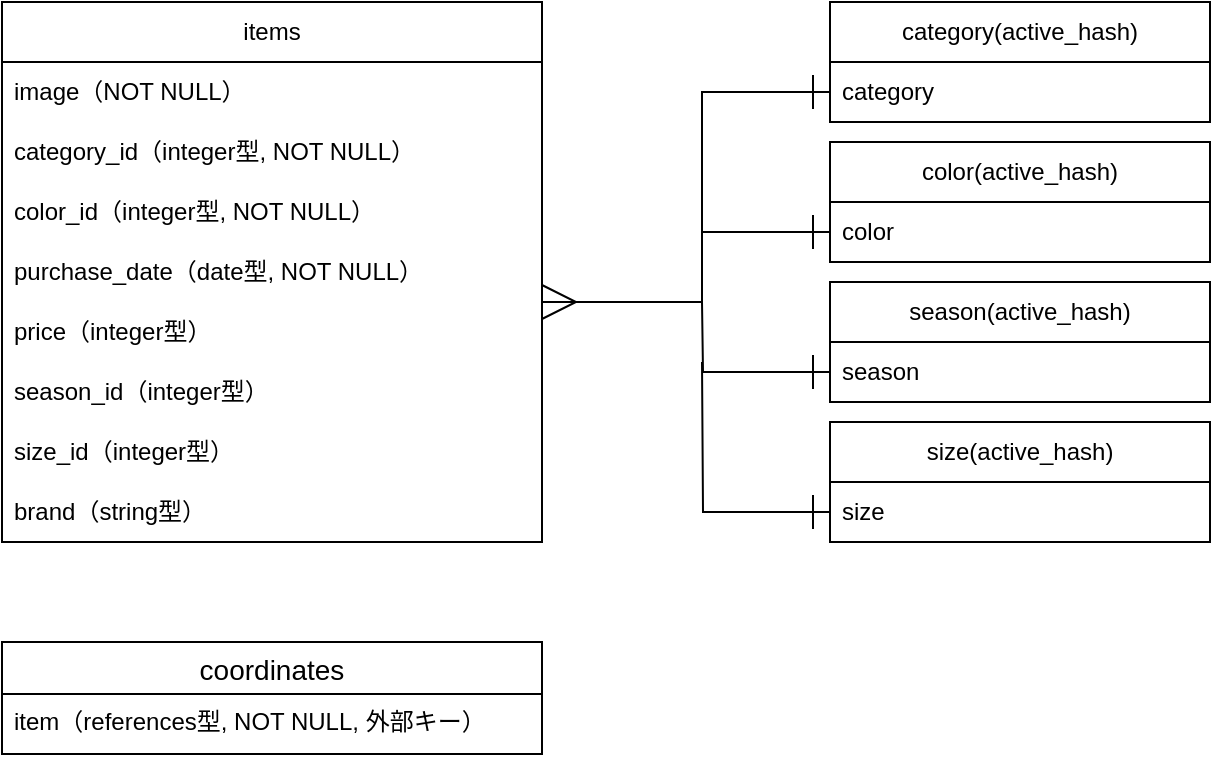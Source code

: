<mxfile>
    <diagram name="ページ1" id="d8CI0lNI2DQaHyupYCYN">
        <mxGraphModel dx="1125" dy="838" grid="1" gridSize="10" guides="1" tooltips="1" connect="1" arrows="1" fold="1" page="1" pageScale="1" pageWidth="827" pageHeight="1169" math="0" shadow="0">
            <root>
                <mxCell id="0"/>
                <mxCell id="1" parent="0"/>
                <mxCell id="HMkPCI-35cjC-nzHi5u1-1" value="items" style="swimlane;fontStyle=0;childLayout=stackLayout;horizontal=1;startSize=30;horizontalStack=0;resizeParent=1;resizeParentMax=0;resizeLast=0;collapsible=1;marginBottom=0;whiteSpace=wrap;html=1;" parent="1" vertex="1">
                    <mxGeometry y="50" width="270" height="270" as="geometry"/>
                </mxCell>
                <mxCell id="HMkPCI-35cjC-nzHi5u1-2" value="image（NOT NULL）" style="text;strokeColor=none;fillColor=none;align=left;verticalAlign=middle;spacingLeft=4;spacingRight=4;overflow=hidden;points=[[0,0.5],[1,0.5]];portConstraint=eastwest;rotatable=0;whiteSpace=wrap;html=1;" parent="HMkPCI-35cjC-nzHi5u1-1" vertex="1">
                    <mxGeometry y="30" width="270" height="30" as="geometry"/>
                </mxCell>
                <mxCell id="HMkPCI-35cjC-nzHi5u1-3" value="category_id（integer型, NOT NULL）" style="text;strokeColor=none;fillColor=none;align=left;verticalAlign=middle;spacingLeft=4;spacingRight=4;overflow=hidden;points=[[0,0.5],[1,0.5]];portConstraint=eastwest;rotatable=0;whiteSpace=wrap;html=1;" parent="HMkPCI-35cjC-nzHi5u1-1" vertex="1">
                    <mxGeometry y="60" width="270" height="30" as="geometry"/>
                </mxCell>
                <mxCell id="HMkPCI-35cjC-nzHi5u1-6" value="color_id（integer型, NOT NULL）" style="text;strokeColor=none;fillColor=none;align=left;verticalAlign=middle;spacingLeft=4;spacingRight=4;overflow=hidden;points=[[0,0.5],[1,0.5]];portConstraint=eastwest;rotatable=0;whiteSpace=wrap;html=1;" parent="HMkPCI-35cjC-nzHi5u1-1" vertex="1">
                    <mxGeometry y="90" width="270" height="30" as="geometry"/>
                </mxCell>
                <mxCell id="HMkPCI-35cjC-nzHi5u1-7" value="purchase_date（date型, NOT NULL）" style="text;strokeColor=none;fillColor=none;align=left;verticalAlign=middle;spacingLeft=4;spacingRight=4;overflow=hidden;points=[[0,0.5],[1,0.5]];portConstraint=eastwest;rotatable=0;whiteSpace=wrap;html=1;" parent="HMkPCI-35cjC-nzHi5u1-1" vertex="1">
                    <mxGeometry y="120" width="270" height="30" as="geometry"/>
                </mxCell>
                <mxCell id="HMkPCI-35cjC-nzHi5u1-8" value="price（integer型）" style="text;strokeColor=none;fillColor=none;align=left;verticalAlign=middle;spacingLeft=4;spacingRight=4;overflow=hidden;points=[[0,0.5],[1,0.5]];portConstraint=eastwest;rotatable=0;whiteSpace=wrap;html=1;" parent="HMkPCI-35cjC-nzHi5u1-1" vertex="1">
                    <mxGeometry y="150" width="270" height="30" as="geometry"/>
                </mxCell>
                <mxCell id="HMkPCI-35cjC-nzHi5u1-9" value="season_id（integer型）" style="text;strokeColor=none;fillColor=none;align=left;verticalAlign=middle;spacingLeft=4;spacingRight=4;overflow=hidden;points=[[0,0.5],[1,0.5]];portConstraint=eastwest;rotatable=0;whiteSpace=wrap;html=1;" parent="HMkPCI-35cjC-nzHi5u1-1" vertex="1">
                    <mxGeometry y="180" width="270" height="30" as="geometry"/>
                </mxCell>
                <mxCell id="HMkPCI-35cjC-nzHi5u1-11" value="size_id（integer型）" style="text;strokeColor=none;fillColor=none;align=left;verticalAlign=middle;spacingLeft=4;spacingRight=4;overflow=hidden;points=[[0,0.5],[1,0.5]];portConstraint=eastwest;rotatable=0;whiteSpace=wrap;html=1;" parent="HMkPCI-35cjC-nzHi5u1-1" vertex="1">
                    <mxGeometry y="210" width="270" height="30" as="geometry"/>
                </mxCell>
                <mxCell id="HMkPCI-35cjC-nzHi5u1-10" value="brand（string型）" style="text;strokeColor=none;fillColor=none;align=left;verticalAlign=middle;spacingLeft=4;spacingRight=4;overflow=hidden;points=[[0,0.5],[1,0.5]];portConstraint=eastwest;rotatable=0;whiteSpace=wrap;html=1;" parent="HMkPCI-35cjC-nzHi5u1-1" vertex="1">
                    <mxGeometry y="240" width="270" height="30" as="geometry"/>
                </mxCell>
                <mxCell id="HMkPCI-35cjC-nzHi5u1-14" value="category(active_hash)" style="swimlane;fontStyle=0;childLayout=stackLayout;horizontal=1;startSize=30;horizontalStack=0;resizeParent=1;resizeParentMax=0;resizeLast=0;collapsible=1;marginBottom=0;whiteSpace=wrap;html=1;" parent="1" vertex="1">
                    <mxGeometry x="414" y="50" width="190" height="60" as="geometry"/>
                </mxCell>
                <mxCell id="HMkPCI-35cjC-nzHi5u1-15" value="category" style="text;strokeColor=none;fillColor=none;align=left;verticalAlign=middle;spacingLeft=4;spacingRight=4;overflow=hidden;points=[[0,0.5],[1,0.5]];portConstraint=eastwest;rotatable=0;whiteSpace=wrap;html=1;" parent="HMkPCI-35cjC-nzHi5u1-14" vertex="1">
                    <mxGeometry y="30" width="190" height="30" as="geometry"/>
                </mxCell>
                <mxCell id="HMkPCI-35cjC-nzHi5u1-18" value="size(active_hash)" style="swimlane;fontStyle=0;childLayout=stackLayout;horizontal=1;startSize=30;horizontalStack=0;resizeParent=1;resizeParentMax=0;resizeLast=0;collapsible=1;marginBottom=0;whiteSpace=wrap;html=1;" parent="1" vertex="1">
                    <mxGeometry x="414" y="260" width="190" height="60" as="geometry"/>
                </mxCell>
                <mxCell id="HMkPCI-35cjC-nzHi5u1-30" style="edgeStyle=orthogonalEdgeStyle;rounded=0;orthogonalLoop=1;jettySize=auto;html=1;endArrow=none;endFill=0;endSize=15;startSize=15;startArrow=ERone;startFill=0;" parent="HMkPCI-35cjC-nzHi5u1-18" source="HMkPCI-35cjC-nzHi5u1-19" edge="1">
                    <mxGeometry relative="1" as="geometry">
                        <mxPoint x="-64" y="-30" as="targetPoint"/>
                    </mxGeometry>
                </mxCell>
                <mxCell id="HMkPCI-35cjC-nzHi5u1-19" value="size" style="text;strokeColor=none;fillColor=none;align=left;verticalAlign=middle;spacingLeft=4;spacingRight=4;overflow=hidden;points=[[0,0.5],[1,0.5]];portConstraint=eastwest;rotatable=0;whiteSpace=wrap;html=1;" parent="HMkPCI-35cjC-nzHi5u1-18" vertex="1">
                    <mxGeometry y="30" width="190" height="30" as="geometry"/>
                </mxCell>
                <mxCell id="HMkPCI-35cjC-nzHi5u1-20" value="season(active_hash)" style="swimlane;fontStyle=0;childLayout=stackLayout;horizontal=1;startSize=30;horizontalStack=0;resizeParent=1;resizeParentMax=0;resizeLast=0;collapsible=1;marginBottom=0;whiteSpace=wrap;html=1;" parent="1" vertex="1">
                    <mxGeometry x="414" y="190" width="190" height="60" as="geometry"/>
                </mxCell>
                <mxCell id="HMkPCI-35cjC-nzHi5u1-29" style="edgeStyle=orthogonalEdgeStyle;rounded=0;orthogonalLoop=1;jettySize=auto;html=1;endArrow=none;endFill=0;endSize=15;startArrow=ERone;startFill=0;startSize=15;" parent="HMkPCI-35cjC-nzHi5u1-20" source="HMkPCI-35cjC-nzHi5u1-21" edge="1">
                    <mxGeometry relative="1" as="geometry">
                        <mxPoint x="-64" y="10" as="targetPoint"/>
                    </mxGeometry>
                </mxCell>
                <mxCell id="HMkPCI-35cjC-nzHi5u1-21" value="season" style="text;strokeColor=none;fillColor=none;align=left;verticalAlign=middle;spacingLeft=4;spacingRight=4;overflow=hidden;points=[[0,0.5],[1,0.5]];portConstraint=eastwest;rotatable=0;whiteSpace=wrap;html=1;" parent="HMkPCI-35cjC-nzHi5u1-20" vertex="1">
                    <mxGeometry y="30" width="190" height="30" as="geometry"/>
                </mxCell>
                <mxCell id="HMkPCI-35cjC-nzHi5u1-22" value="color(active_hash)" style="swimlane;fontStyle=0;childLayout=stackLayout;horizontal=1;startSize=30;horizontalStack=0;resizeParent=1;resizeParentMax=0;resizeLast=0;collapsible=1;marginBottom=0;whiteSpace=wrap;html=1;" parent="1" vertex="1">
                    <mxGeometry x="414" y="120" width="190" height="60" as="geometry"/>
                </mxCell>
                <mxCell id="HMkPCI-35cjC-nzHi5u1-31" style="edgeStyle=orthogonalEdgeStyle;rounded=0;orthogonalLoop=1;jettySize=auto;html=1;endArrow=none;endFill=0;endSize=15;startSize=15;startArrow=ERone;startFill=0;" parent="HMkPCI-35cjC-nzHi5u1-22" source="HMkPCI-35cjC-nzHi5u1-23" edge="1">
                    <mxGeometry relative="1" as="geometry">
                        <mxPoint x="-64" y="45" as="targetPoint"/>
                    </mxGeometry>
                </mxCell>
                <mxCell id="HMkPCI-35cjC-nzHi5u1-23" value="color" style="text;strokeColor=none;fillColor=none;align=left;verticalAlign=middle;spacingLeft=4;spacingRight=4;overflow=hidden;points=[[0,0.5],[1,0.5]];portConstraint=eastwest;rotatable=0;whiteSpace=wrap;html=1;" parent="HMkPCI-35cjC-nzHi5u1-22" vertex="1">
                    <mxGeometry y="30" width="190" height="30" as="geometry"/>
                </mxCell>
                <mxCell id="HMkPCI-35cjC-nzHi5u1-25" style="edgeStyle=orthogonalEdgeStyle;rounded=0;orthogonalLoop=1;jettySize=auto;html=1;exitX=0;exitY=0.5;exitDx=0;exitDy=0;endArrow=ERmany;endFill=0;endSize=15;startArrow=ERone;startFill=0;startSize=15;" parent="1" source="HMkPCI-35cjC-nzHi5u1-15" edge="1">
                    <mxGeometry relative="1" as="geometry">
                        <mxPoint x="270" y="200" as="targetPoint"/>
                        <Array as="points">
                            <mxPoint x="350" y="95"/>
                            <mxPoint x="350" y="200"/>
                        </Array>
                    </mxGeometry>
                </mxCell>
                <mxCell id="HMkPCI-35cjC-nzHi5u1-32" value="coordinates" style="swimlane;fontStyle=0;childLayout=stackLayout;horizontal=1;startSize=26;horizontalStack=0;resizeParent=1;resizeParentMax=0;resizeLast=0;collapsible=1;marginBottom=0;align=center;fontSize=14;" parent="1" vertex="1">
                    <mxGeometry y="370" width="270" height="56" as="geometry"/>
                </mxCell>
                <mxCell id="HMkPCI-35cjC-nzHi5u1-33" value="item（references型, NOT NULL, 外部キー）" style="text;strokeColor=none;fillColor=none;spacingLeft=4;spacingRight=4;overflow=hidden;rotatable=0;points=[[0,0.5],[1,0.5]];portConstraint=eastwest;fontSize=12;" parent="HMkPCI-35cjC-nzHi5u1-32" vertex="1">
                    <mxGeometry y="26" width="270" height="30" as="geometry"/>
                </mxCell>
            </root>
        </mxGraphModel>
    </diagram>
</mxfile>